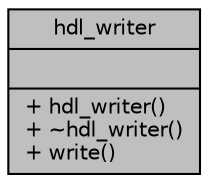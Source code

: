 digraph "hdl_writer"
{
  edge [fontname="Helvetica",fontsize="10",labelfontname="Helvetica",labelfontsize="10"];
  node [fontname="Helvetica",fontsize="10",shape=record];
  Node0 [label="{hdl_writer\n||+ hdl_writer()\l+ ~hdl_writer()\l+ write()\l}",height=0.2,width=0.4,color="black", fillcolor="grey75", style="filled", fontcolor="black"];
}

